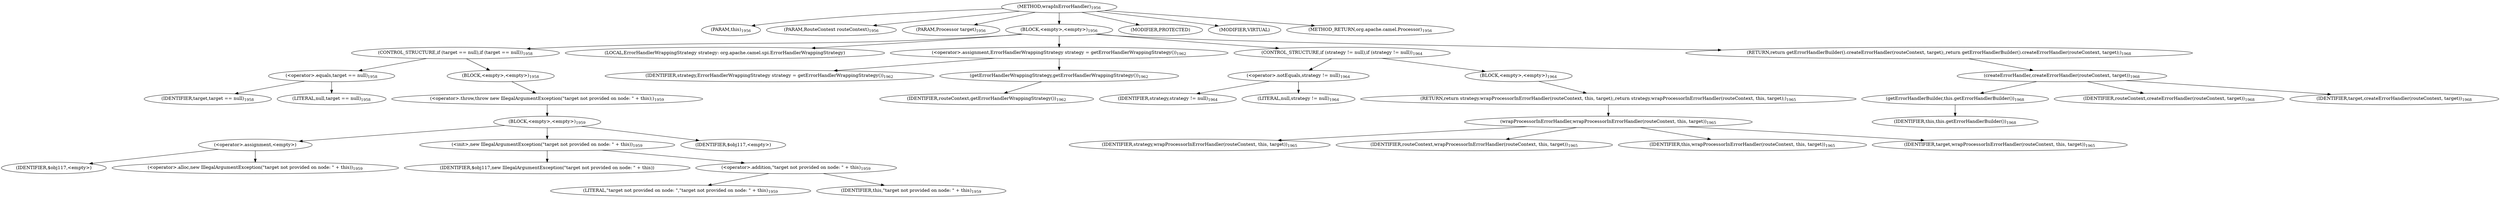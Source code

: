 digraph "wrapInErrorHandler" {  
"3597" [label = <(METHOD,wrapInErrorHandler)<SUB>1956</SUB>> ]
"519" [label = <(PARAM,this)<SUB>1956</SUB>> ]
"3598" [label = <(PARAM,RouteContext routeContext)<SUB>1956</SUB>> ]
"3599" [label = <(PARAM,Processor target)<SUB>1956</SUB>> ]
"3600" [label = <(BLOCK,&lt;empty&gt;,&lt;empty&gt;)<SUB>1956</SUB>> ]
"3601" [label = <(CONTROL_STRUCTURE,if (target == null),if (target == null))<SUB>1958</SUB>> ]
"3602" [label = <(&lt;operator&gt;.equals,target == null)<SUB>1958</SUB>> ]
"3603" [label = <(IDENTIFIER,target,target == null)<SUB>1958</SUB>> ]
"3604" [label = <(LITERAL,null,target == null)<SUB>1958</SUB>> ]
"3605" [label = <(BLOCK,&lt;empty&gt;,&lt;empty&gt;)<SUB>1958</SUB>> ]
"3606" [label = <(&lt;operator&gt;.throw,throw new IllegalArgumentException(&quot;target not provided on node: &quot; + this);)<SUB>1959</SUB>> ]
"3607" [label = <(BLOCK,&lt;empty&gt;,&lt;empty&gt;)<SUB>1959</SUB>> ]
"3608" [label = <(&lt;operator&gt;.assignment,&lt;empty&gt;)> ]
"3609" [label = <(IDENTIFIER,$obj117,&lt;empty&gt;)> ]
"3610" [label = <(&lt;operator&gt;.alloc,new IllegalArgumentException(&quot;target not provided on node: &quot; + this))<SUB>1959</SUB>> ]
"3611" [label = <(&lt;init&gt;,new IllegalArgumentException(&quot;target not provided on node: &quot; + this))<SUB>1959</SUB>> ]
"3612" [label = <(IDENTIFIER,$obj117,new IllegalArgumentException(&quot;target not provided on node: &quot; + this))> ]
"3613" [label = <(&lt;operator&gt;.addition,&quot;target not provided on node: &quot; + this)<SUB>1959</SUB>> ]
"3614" [label = <(LITERAL,&quot;target not provided on node: &quot;,&quot;target not provided on node: &quot; + this)<SUB>1959</SUB>> ]
"518" [label = <(IDENTIFIER,this,&quot;target not provided on node: &quot; + this)<SUB>1959</SUB>> ]
"3615" [label = <(IDENTIFIER,$obj117,&lt;empty&gt;)> ]
"3616" [label = <(LOCAL,ErrorHandlerWrappingStrategy strategy: org.apache.camel.spi.ErrorHandlerWrappingStrategy)> ]
"3617" [label = <(&lt;operator&gt;.assignment,ErrorHandlerWrappingStrategy strategy = getErrorHandlerWrappingStrategy())<SUB>1962</SUB>> ]
"3618" [label = <(IDENTIFIER,strategy,ErrorHandlerWrappingStrategy strategy = getErrorHandlerWrappingStrategy())<SUB>1962</SUB>> ]
"3619" [label = <(getErrorHandlerWrappingStrategy,getErrorHandlerWrappingStrategy())<SUB>1962</SUB>> ]
"3620" [label = <(IDENTIFIER,routeContext,getErrorHandlerWrappingStrategy())<SUB>1962</SUB>> ]
"3621" [label = <(CONTROL_STRUCTURE,if (strategy != null),if (strategy != null))<SUB>1964</SUB>> ]
"3622" [label = <(&lt;operator&gt;.notEquals,strategy != null)<SUB>1964</SUB>> ]
"3623" [label = <(IDENTIFIER,strategy,strategy != null)<SUB>1964</SUB>> ]
"3624" [label = <(LITERAL,null,strategy != null)<SUB>1964</SUB>> ]
"3625" [label = <(BLOCK,&lt;empty&gt;,&lt;empty&gt;)<SUB>1964</SUB>> ]
"3626" [label = <(RETURN,return strategy.wrapProcessorInErrorHandler(routeContext, this, target);,return strategy.wrapProcessorInErrorHandler(routeContext, this, target);)<SUB>1965</SUB>> ]
"3627" [label = <(wrapProcessorInErrorHandler,wrapProcessorInErrorHandler(routeContext, this, target))<SUB>1965</SUB>> ]
"3628" [label = <(IDENTIFIER,strategy,wrapProcessorInErrorHandler(routeContext, this, target))<SUB>1965</SUB>> ]
"3629" [label = <(IDENTIFIER,routeContext,wrapProcessorInErrorHandler(routeContext, this, target))<SUB>1965</SUB>> ]
"520" [label = <(IDENTIFIER,this,wrapProcessorInErrorHandler(routeContext, this, target))<SUB>1965</SUB>> ]
"3630" [label = <(IDENTIFIER,target,wrapProcessorInErrorHandler(routeContext, this, target))<SUB>1965</SUB>> ]
"3631" [label = <(RETURN,return getErrorHandlerBuilder().createErrorHandler(routeContext, target);,return getErrorHandlerBuilder().createErrorHandler(routeContext, target);)<SUB>1968</SUB>> ]
"3632" [label = <(createErrorHandler,createErrorHandler(routeContext, target))<SUB>1968</SUB>> ]
"3633" [label = <(getErrorHandlerBuilder,this.getErrorHandlerBuilder())<SUB>1968</SUB>> ]
"521" [label = <(IDENTIFIER,this,this.getErrorHandlerBuilder())<SUB>1968</SUB>> ]
"3634" [label = <(IDENTIFIER,routeContext,createErrorHandler(routeContext, target))<SUB>1968</SUB>> ]
"3635" [label = <(IDENTIFIER,target,createErrorHandler(routeContext, target))<SUB>1968</SUB>> ]
"3636" [label = <(MODIFIER,PROTECTED)> ]
"3637" [label = <(MODIFIER,VIRTUAL)> ]
"3638" [label = <(METHOD_RETURN,org.apache.camel.Processor)<SUB>1956</SUB>> ]
  "3597" -> "519" 
  "3597" -> "3598" 
  "3597" -> "3599" 
  "3597" -> "3600" 
  "3597" -> "3636" 
  "3597" -> "3637" 
  "3597" -> "3638" 
  "3600" -> "3601" 
  "3600" -> "3616" 
  "3600" -> "3617" 
  "3600" -> "3621" 
  "3600" -> "3631" 
  "3601" -> "3602" 
  "3601" -> "3605" 
  "3602" -> "3603" 
  "3602" -> "3604" 
  "3605" -> "3606" 
  "3606" -> "3607" 
  "3607" -> "3608" 
  "3607" -> "3611" 
  "3607" -> "3615" 
  "3608" -> "3609" 
  "3608" -> "3610" 
  "3611" -> "3612" 
  "3611" -> "3613" 
  "3613" -> "3614" 
  "3613" -> "518" 
  "3617" -> "3618" 
  "3617" -> "3619" 
  "3619" -> "3620" 
  "3621" -> "3622" 
  "3621" -> "3625" 
  "3622" -> "3623" 
  "3622" -> "3624" 
  "3625" -> "3626" 
  "3626" -> "3627" 
  "3627" -> "3628" 
  "3627" -> "3629" 
  "3627" -> "520" 
  "3627" -> "3630" 
  "3631" -> "3632" 
  "3632" -> "3633" 
  "3632" -> "3634" 
  "3632" -> "3635" 
  "3633" -> "521" 
}
